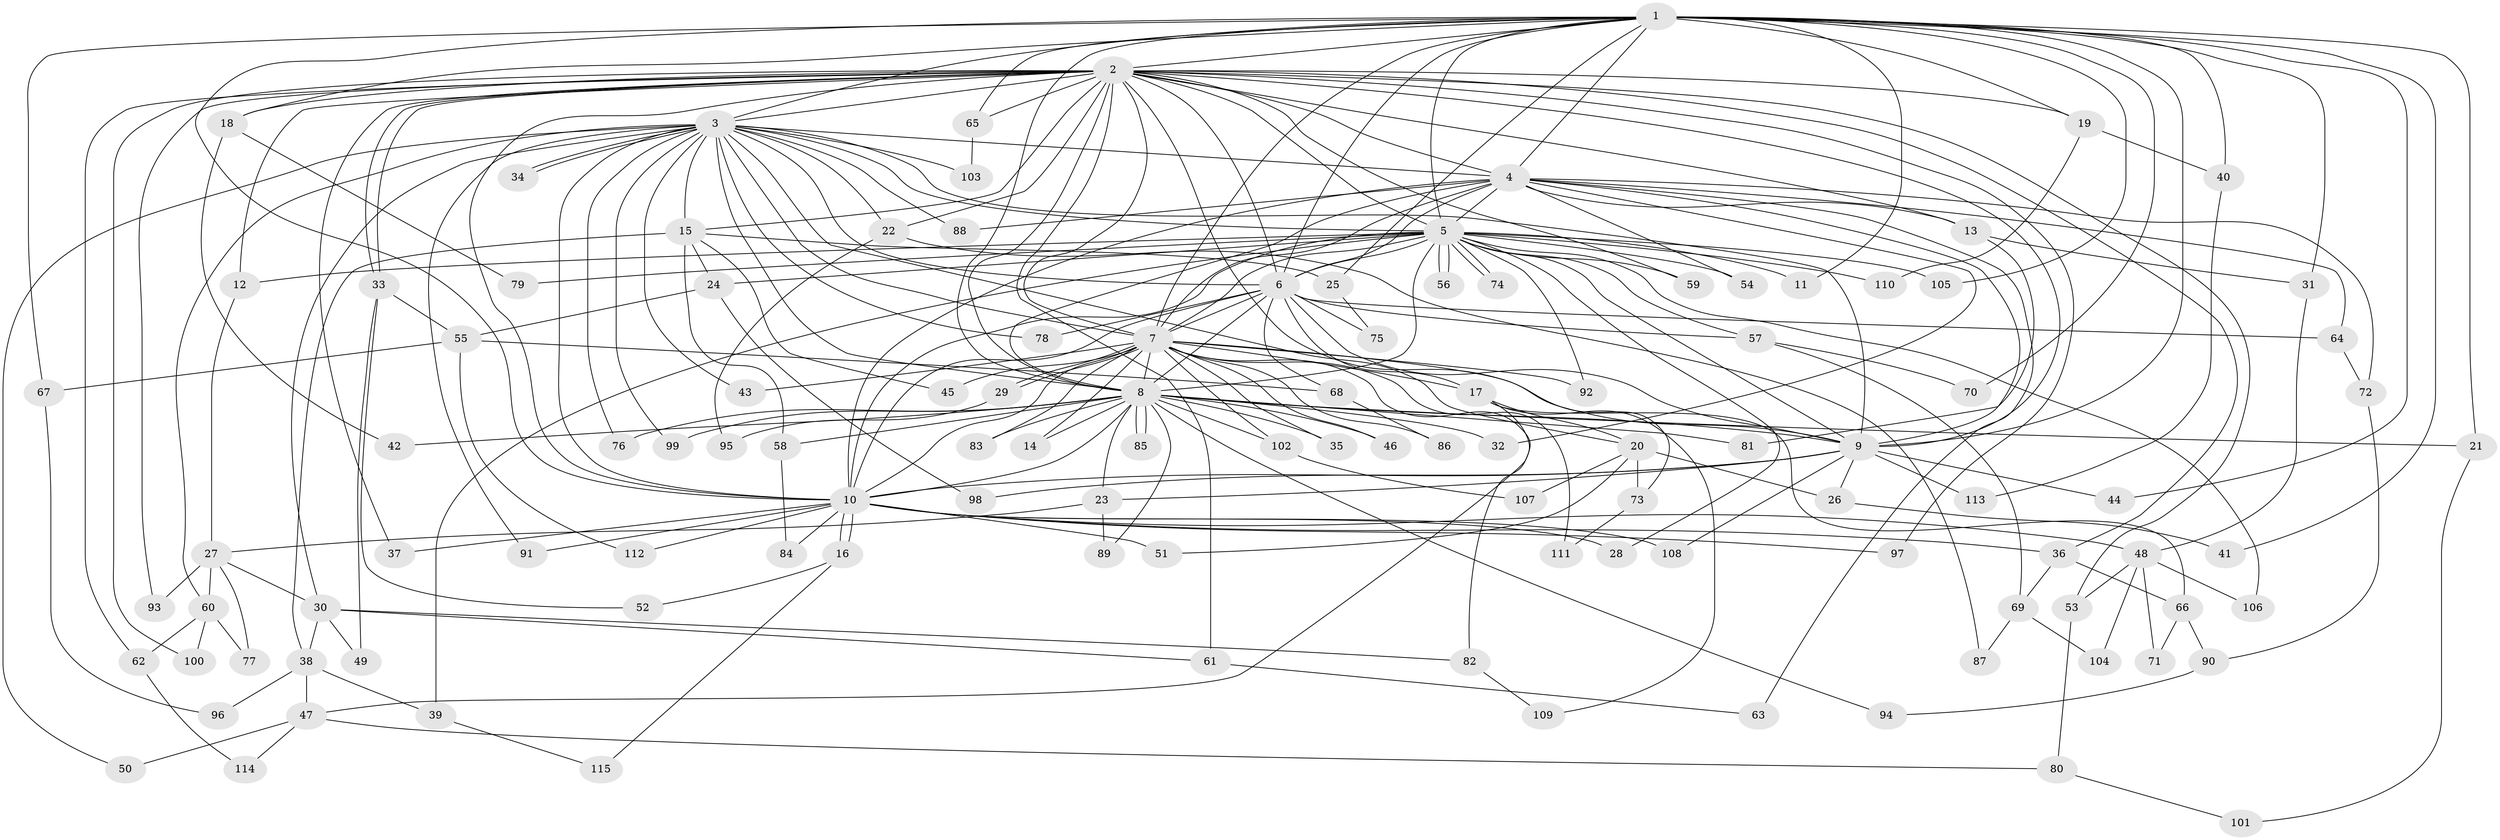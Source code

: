 // coarse degree distribution, {30: 0.017543859649122806, 1: 0.19298245614035087, 2: 0.543859649122807, 3: 0.12280701754385964, 5: 0.03508771929824561, 11: 0.017543859649122806, 13: 0.017543859649122806, 4: 0.017543859649122806, 26: 0.017543859649122806, 12: 0.017543859649122806}
// Generated by graph-tools (version 1.1) at 2025/48/03/04/25 21:48:50]
// undirected, 115 vertices, 255 edges
graph export_dot {
graph [start="1"]
  node [color=gray90,style=filled];
  1;
  2;
  3;
  4;
  5;
  6;
  7;
  8;
  9;
  10;
  11;
  12;
  13;
  14;
  15;
  16;
  17;
  18;
  19;
  20;
  21;
  22;
  23;
  24;
  25;
  26;
  27;
  28;
  29;
  30;
  31;
  32;
  33;
  34;
  35;
  36;
  37;
  38;
  39;
  40;
  41;
  42;
  43;
  44;
  45;
  46;
  47;
  48;
  49;
  50;
  51;
  52;
  53;
  54;
  55;
  56;
  57;
  58;
  59;
  60;
  61;
  62;
  63;
  64;
  65;
  66;
  67;
  68;
  69;
  70;
  71;
  72;
  73;
  74;
  75;
  76;
  77;
  78;
  79;
  80;
  81;
  82;
  83;
  84;
  85;
  86;
  87;
  88;
  89;
  90;
  91;
  92;
  93;
  94;
  95;
  96;
  97;
  98;
  99;
  100;
  101;
  102;
  103;
  104;
  105;
  106;
  107;
  108;
  109;
  110;
  111;
  112;
  113;
  114;
  115;
  1 -- 2;
  1 -- 3;
  1 -- 4;
  1 -- 5;
  1 -- 6;
  1 -- 7;
  1 -- 8;
  1 -- 9;
  1 -- 10;
  1 -- 11;
  1 -- 18;
  1 -- 19;
  1 -- 21;
  1 -- 25;
  1 -- 31;
  1 -- 40;
  1 -- 41;
  1 -- 44;
  1 -- 65;
  1 -- 67;
  1 -- 70;
  1 -- 105;
  2 -- 3;
  2 -- 4;
  2 -- 5;
  2 -- 6;
  2 -- 7;
  2 -- 8;
  2 -- 9;
  2 -- 10;
  2 -- 12;
  2 -- 13;
  2 -- 15;
  2 -- 18;
  2 -- 19;
  2 -- 22;
  2 -- 33;
  2 -- 33;
  2 -- 36;
  2 -- 37;
  2 -- 53;
  2 -- 59;
  2 -- 61;
  2 -- 62;
  2 -- 65;
  2 -- 73;
  2 -- 93;
  2 -- 97;
  2 -- 100;
  3 -- 4;
  3 -- 5;
  3 -- 6;
  3 -- 7;
  3 -- 8;
  3 -- 9;
  3 -- 10;
  3 -- 15;
  3 -- 20;
  3 -- 22;
  3 -- 30;
  3 -- 34;
  3 -- 34;
  3 -- 43;
  3 -- 50;
  3 -- 60;
  3 -- 76;
  3 -- 78;
  3 -- 88;
  3 -- 91;
  3 -- 99;
  3 -- 103;
  4 -- 5;
  4 -- 6;
  4 -- 7;
  4 -- 8;
  4 -- 9;
  4 -- 10;
  4 -- 13;
  4 -- 32;
  4 -- 54;
  4 -- 63;
  4 -- 64;
  4 -- 72;
  4 -- 88;
  5 -- 6;
  5 -- 7;
  5 -- 8;
  5 -- 9;
  5 -- 10;
  5 -- 11;
  5 -- 12;
  5 -- 24;
  5 -- 28;
  5 -- 39;
  5 -- 54;
  5 -- 56;
  5 -- 56;
  5 -- 57;
  5 -- 59;
  5 -- 74;
  5 -- 74;
  5 -- 79;
  5 -- 92;
  5 -- 105;
  5 -- 106;
  5 -- 110;
  6 -- 7;
  6 -- 8;
  6 -- 9;
  6 -- 10;
  6 -- 17;
  6 -- 57;
  6 -- 64;
  6 -- 68;
  6 -- 75;
  6 -- 78;
  7 -- 8;
  7 -- 9;
  7 -- 10;
  7 -- 14;
  7 -- 17;
  7 -- 29;
  7 -- 29;
  7 -- 35;
  7 -- 43;
  7 -- 45;
  7 -- 46;
  7 -- 82;
  7 -- 83;
  7 -- 86;
  7 -- 92;
  7 -- 102;
  7 -- 111;
  8 -- 9;
  8 -- 10;
  8 -- 14;
  8 -- 21;
  8 -- 23;
  8 -- 32;
  8 -- 35;
  8 -- 42;
  8 -- 46;
  8 -- 58;
  8 -- 76;
  8 -- 81;
  8 -- 83;
  8 -- 85;
  8 -- 85;
  8 -- 89;
  8 -- 94;
  8 -- 99;
  8 -- 102;
  9 -- 10;
  9 -- 23;
  9 -- 26;
  9 -- 44;
  9 -- 98;
  9 -- 108;
  9 -- 113;
  10 -- 16;
  10 -- 16;
  10 -- 28;
  10 -- 36;
  10 -- 37;
  10 -- 48;
  10 -- 51;
  10 -- 84;
  10 -- 91;
  10 -- 97;
  10 -- 108;
  10 -- 112;
  12 -- 27;
  13 -- 31;
  13 -- 81;
  15 -- 24;
  15 -- 25;
  15 -- 38;
  15 -- 45;
  15 -- 58;
  16 -- 52;
  16 -- 115;
  17 -- 20;
  17 -- 47;
  17 -- 66;
  17 -- 109;
  18 -- 42;
  18 -- 79;
  19 -- 40;
  19 -- 110;
  20 -- 26;
  20 -- 51;
  20 -- 73;
  20 -- 107;
  21 -- 101;
  22 -- 87;
  22 -- 95;
  23 -- 27;
  23 -- 89;
  24 -- 55;
  24 -- 98;
  25 -- 75;
  26 -- 41;
  27 -- 30;
  27 -- 60;
  27 -- 77;
  27 -- 93;
  29 -- 95;
  30 -- 38;
  30 -- 49;
  30 -- 61;
  30 -- 82;
  31 -- 48;
  33 -- 49;
  33 -- 52;
  33 -- 55;
  36 -- 66;
  36 -- 69;
  38 -- 39;
  38 -- 47;
  38 -- 96;
  39 -- 115;
  40 -- 113;
  47 -- 50;
  47 -- 80;
  47 -- 114;
  48 -- 53;
  48 -- 71;
  48 -- 104;
  48 -- 106;
  53 -- 80;
  55 -- 67;
  55 -- 68;
  55 -- 112;
  57 -- 69;
  57 -- 70;
  58 -- 84;
  60 -- 62;
  60 -- 77;
  60 -- 100;
  61 -- 63;
  62 -- 114;
  64 -- 72;
  65 -- 103;
  66 -- 71;
  66 -- 90;
  67 -- 96;
  68 -- 86;
  69 -- 87;
  69 -- 104;
  72 -- 90;
  73 -- 111;
  80 -- 101;
  82 -- 109;
  90 -- 94;
  102 -- 107;
}
